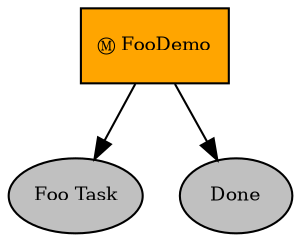 digraph pastafarianism {
ordering=out;
graph [fontname="times-roman"];
node [fontname="times-roman"];
edge [fontname="times-roman"];
FooDemo [label="Ⓜ FooDemo", shape=box, style=filled, fillcolor=orange, fontsize=9, fontcolor=black];
"Foo Task" [label="Foo Task", shape=ellipse, style=filled, fillcolor=gray, fontsize=9, fontcolor=black];
FooDemo -> "Foo Task";
Done [label=Done, shape=ellipse, style=filled, fillcolor=gray, fontsize=9, fontcolor=black];
FooDemo -> Done;
}
